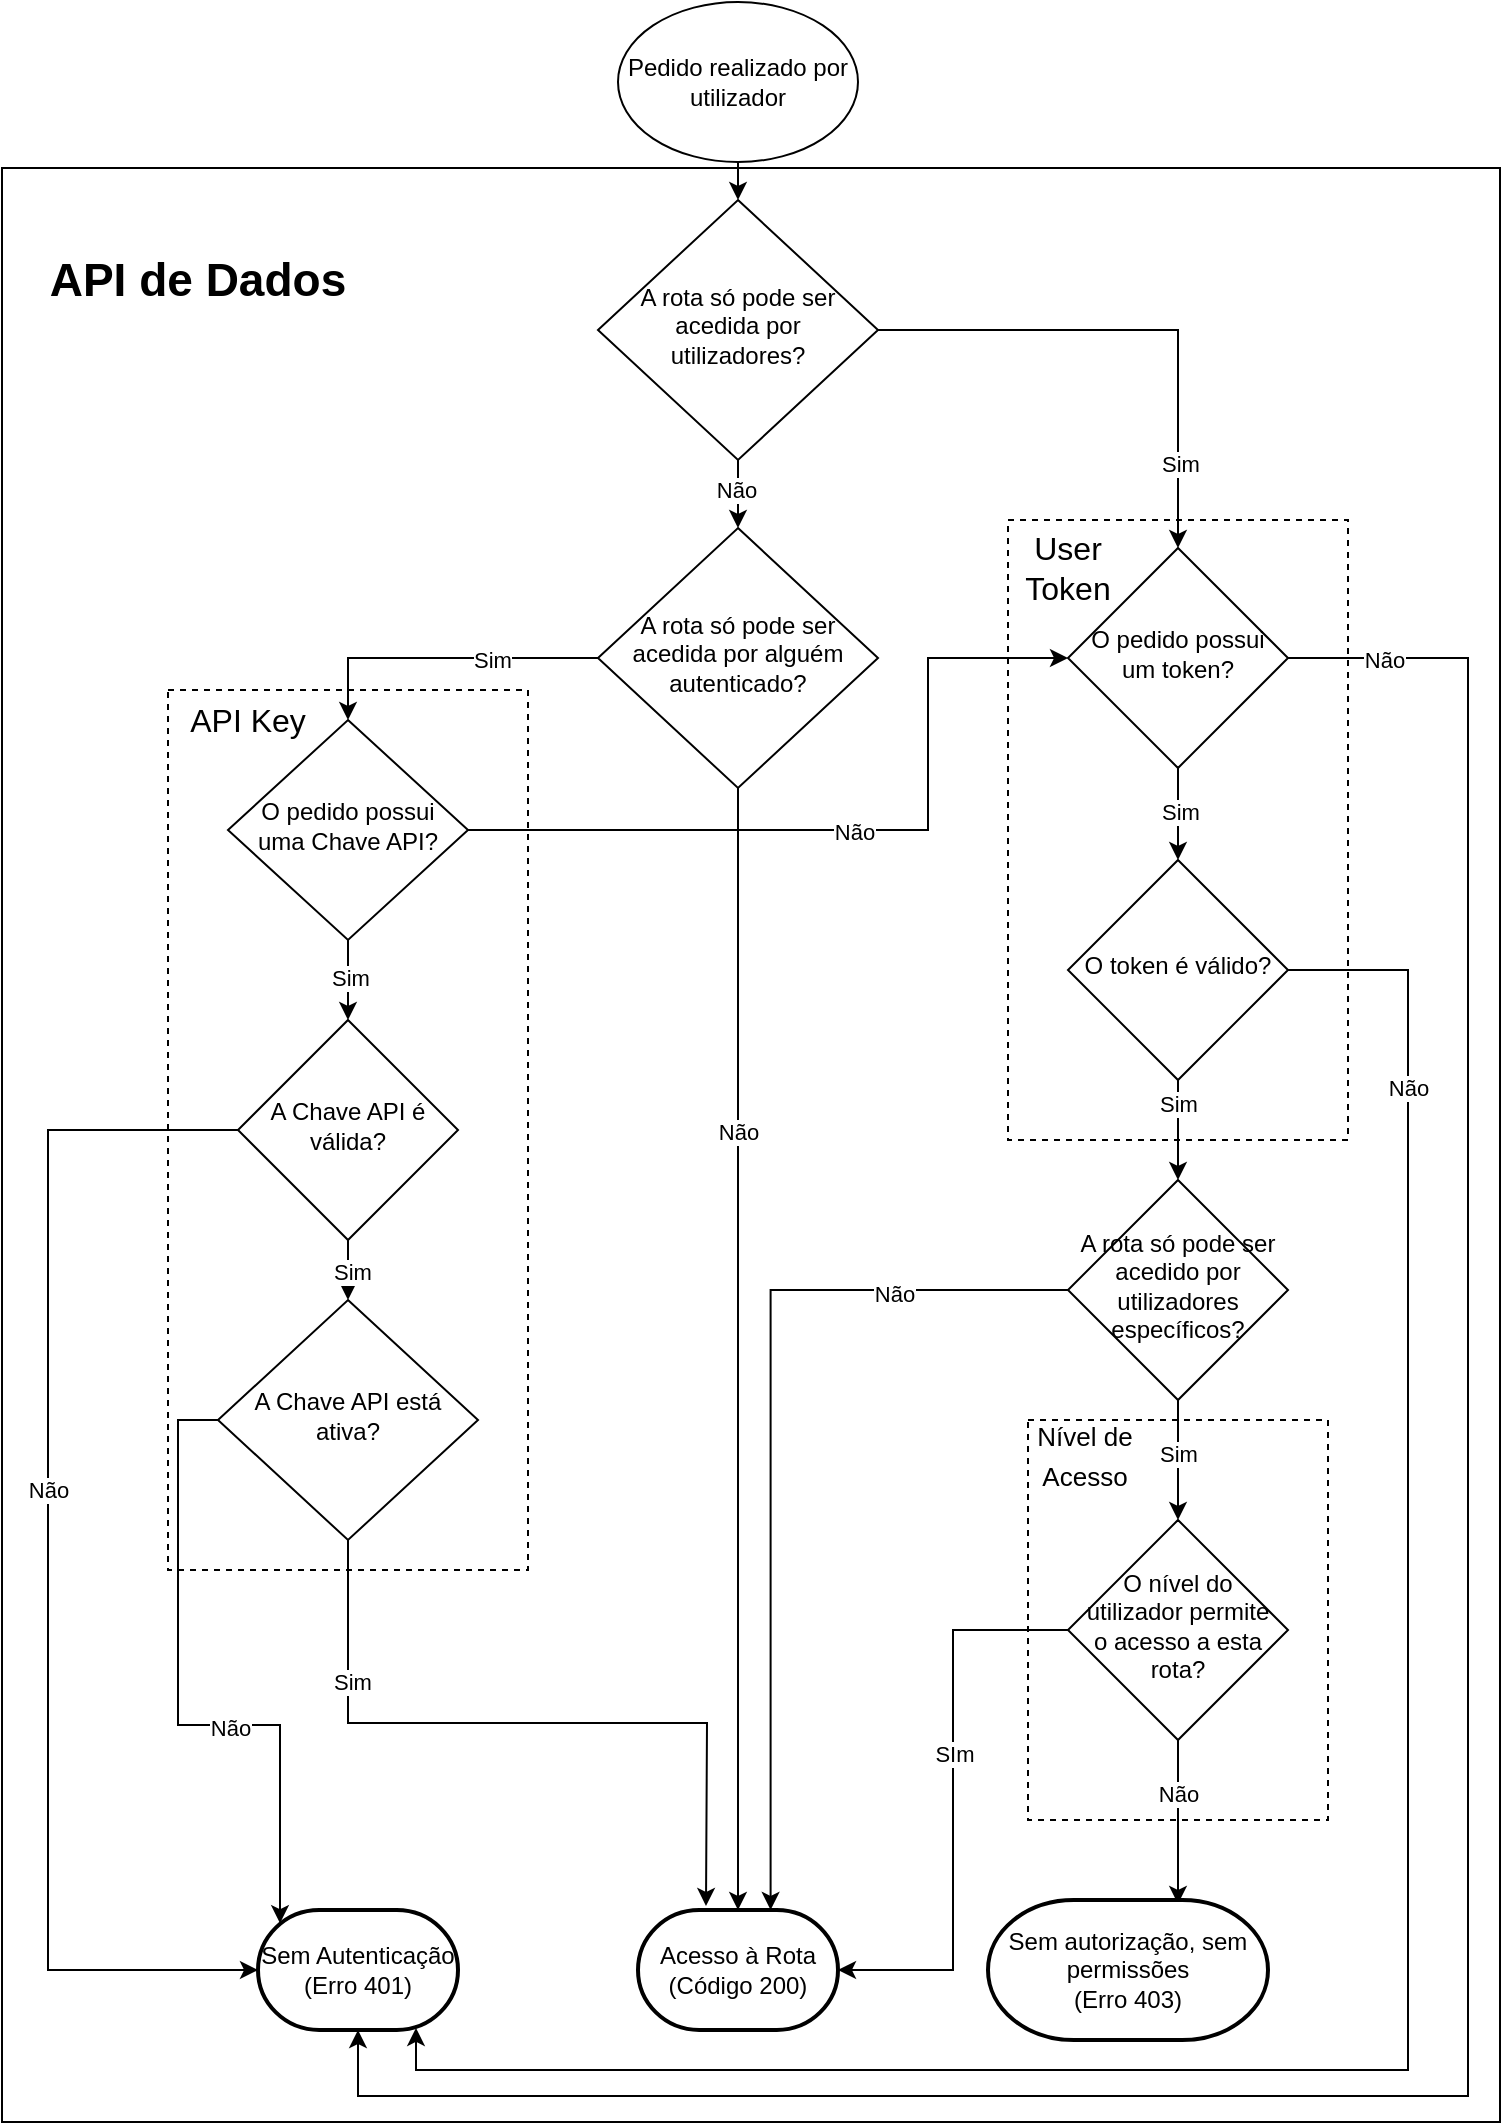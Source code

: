 <mxfile version="13.8.8" type="device"><diagram id="C5RBs43oDa-KdzZeNtuy" name="Page-1"><mxGraphModel dx="2359" dy="1070" grid="0" gridSize="10" guides="1" tooltips="1" connect="1" arrows="1" fold="1" page="0" pageScale="1" pageWidth="1169" pageHeight="827" background="#ffffff" math="0" shadow="0"><root><mxCell id="WIyWlLk6GJQsqaUBKTNV-0"/><mxCell id="WIyWlLk6GJQsqaUBKTNV-1" parent="WIyWlLk6GJQsqaUBKTNV-0"/><mxCell id="IPpPL8S9ZaXnUrJhqLSA-15" value="" style="rounded=0;whiteSpace=wrap;html=1;shadow=0;strokeWidth=1;" parent="WIyWlLk6GJQsqaUBKTNV-1" vertex="1"><mxGeometry x="67" y="114" width="749" height="977" as="geometry"/></mxCell><mxCell id="IPpPL8S9ZaXnUrJhqLSA-22" style="edgeStyle=orthogonalEdgeStyle;rounded=0;orthogonalLoop=1;jettySize=auto;html=1;exitX=0.5;exitY=1;exitDx=0;exitDy=0;entryX=0.5;entryY=0;entryDx=0;entryDy=0;" parent="WIyWlLk6GJQsqaUBKTNV-1" source="WIyWlLk6GJQsqaUBKTNV-6" target="IPpPL8S9ZaXnUrJhqLSA-21" edge="1"><mxGeometry relative="1" as="geometry"/></mxCell><mxCell id="IPpPL8S9ZaXnUrJhqLSA-23" value="Não" style="edgeLabel;html=1;align=center;verticalAlign=middle;resizable=0;points=[];" parent="IPpPL8S9ZaXnUrJhqLSA-22" vertex="1" connectable="0"><mxGeometry x="-0.118" y="-1" relative="1" as="geometry"><mxPoint as="offset"/></mxGeometry></mxCell><mxCell id="WIyWlLk6GJQsqaUBKTNV-6" value="A rota só pode ser acedida por utilizadores?" style="rhombus;whiteSpace=wrap;html=1;shadow=0;fontFamily=Helvetica;fontSize=12;align=center;strokeWidth=1;spacing=6;spacingTop=-4;" parent="WIyWlLk6GJQsqaUBKTNV-1" vertex="1"><mxGeometry x="365" y="130" width="140" height="130" as="geometry"/></mxCell><mxCell id="IPpPL8S9ZaXnUrJhqLSA-2" style="edgeStyle=orthogonalEdgeStyle;rounded=0;orthogonalLoop=1;jettySize=auto;html=1;exitX=0.5;exitY=1;exitDx=0;exitDy=0;entryX=0.5;entryY=0;entryDx=0;entryDy=0;" parent="WIyWlLk6GJQsqaUBKTNV-1" source="IPpPL8S9ZaXnUrJhqLSA-1" target="WIyWlLk6GJQsqaUBKTNV-6" edge="1"><mxGeometry relative="1" as="geometry"/></mxCell><mxCell id="IPpPL8S9ZaXnUrJhqLSA-1" value="Pedido realizado por utilizador" style="ellipse;whiteSpace=wrap;html=1;" parent="WIyWlLk6GJQsqaUBKTNV-1" vertex="1"><mxGeometry x="375" y="31" width="120" height="80" as="geometry"/></mxCell><mxCell id="IPpPL8S9ZaXnUrJhqLSA-11" value="" style="rounded=0;whiteSpace=wrap;html=1;dashed=1;" parent="WIyWlLk6GJQsqaUBKTNV-1" vertex="1"><mxGeometry x="570" y="290" width="170" height="310" as="geometry"/></mxCell><mxCell id="IPpPL8S9ZaXnUrJhqLSA-6" style="edgeStyle=orthogonalEdgeStyle;rounded=0;orthogonalLoop=1;jettySize=auto;html=1;exitX=1;exitY=0.5;exitDx=0;exitDy=0;entryX=0.5;entryY=0;entryDx=0;entryDy=0;" parent="WIyWlLk6GJQsqaUBKTNV-1" source="WIyWlLk6GJQsqaUBKTNV-6" target="IPpPL8S9ZaXnUrJhqLSA-4" edge="1"><mxGeometry relative="1" as="geometry"/></mxCell><mxCell id="IPpPL8S9ZaXnUrJhqLSA-8" value="Sim" style="edgeLabel;html=1;align=center;verticalAlign=middle;resizable=0;points=[];" parent="IPpPL8S9ZaXnUrJhqLSA-6" vertex="1" connectable="0"><mxGeometry x="0.435" y="-31" relative="1" as="geometry"><mxPoint x="32" y="31" as="offset"/></mxGeometry></mxCell><mxCell id="IPpPL8S9ZaXnUrJhqLSA-62" style="edgeStyle=orthogonalEdgeStyle;rounded=0;orthogonalLoop=1;jettySize=auto;html=1;exitX=1;exitY=0.5;exitDx=0;exitDy=0;entryX=0.5;entryY=1;entryDx=0;entryDy=0;entryPerimeter=0;" parent="WIyWlLk6GJQsqaUBKTNV-1" source="IPpPL8S9ZaXnUrJhqLSA-4" target="IPpPL8S9ZaXnUrJhqLSA-40" edge="1"><mxGeometry relative="1" as="geometry"><Array as="points"><mxPoint x="800" y="359"/><mxPoint x="800" y="1078"/><mxPoint x="245" y="1078"/></Array></mxGeometry></mxCell><mxCell id="IPpPL8S9ZaXnUrJhqLSA-63" value="Não" style="edgeLabel;html=1;align=center;verticalAlign=middle;resizable=0;points=[];" parent="IPpPL8S9ZaXnUrJhqLSA-62" vertex="1" connectable="0"><mxGeometry x="-0.931" y="-1" relative="1" as="geometry"><mxPoint as="offset"/></mxGeometry></mxCell><mxCell id="IPpPL8S9ZaXnUrJhqLSA-4" value="O pedido possui um token?" style="rhombus;whiteSpace=wrap;html=1;shadow=0;fontFamily=Helvetica;fontSize=12;align=center;strokeWidth=1;spacing=6;spacingTop=-4;" parent="WIyWlLk6GJQsqaUBKTNV-1" vertex="1"><mxGeometry x="600" y="304" width="110" height="110" as="geometry"/></mxCell><mxCell id="IPpPL8S9ZaXnUrJhqLSA-9" style="edgeStyle=orthogonalEdgeStyle;rounded=0;orthogonalLoop=1;jettySize=auto;html=1;exitX=0.5;exitY=1;exitDx=0;exitDy=0;entryX=0.5;entryY=0;entryDx=0;entryDy=0;" parent="WIyWlLk6GJQsqaUBKTNV-1" source="IPpPL8S9ZaXnUrJhqLSA-4" target="IPpPL8S9ZaXnUrJhqLSA-5" edge="1"><mxGeometry relative="1" as="geometry"/></mxCell><mxCell id="IPpPL8S9ZaXnUrJhqLSA-10" value="Sim" style="edgeLabel;html=1;align=center;verticalAlign=middle;resizable=0;points=[];" parent="IPpPL8S9ZaXnUrJhqLSA-9" vertex="1" connectable="0"><mxGeometry x="-0.05" y="1" relative="1" as="geometry"><mxPoint as="offset"/></mxGeometry></mxCell><mxCell id="IPpPL8S9ZaXnUrJhqLSA-16" style="edgeStyle=orthogonalEdgeStyle;rounded=0;orthogonalLoop=1;jettySize=auto;html=1;exitX=0.5;exitY=1;exitDx=0;exitDy=0;" parent="WIyWlLk6GJQsqaUBKTNV-1" source="IPpPL8S9ZaXnUrJhqLSA-5" target="IPpPL8S9ZaXnUrJhqLSA-13" edge="1"><mxGeometry relative="1" as="geometry"/></mxCell><mxCell id="IPpPL8S9ZaXnUrJhqLSA-17" value="Sim" style="edgeLabel;html=1;align=center;verticalAlign=middle;resizable=0;points=[];" parent="IPpPL8S9ZaXnUrJhqLSA-16" vertex="1" connectable="0"><mxGeometry x="-0.52" relative="1" as="geometry"><mxPoint as="offset"/></mxGeometry></mxCell><mxCell id="IPpPL8S9ZaXnUrJhqLSA-64" style="edgeStyle=orthogonalEdgeStyle;rounded=0;orthogonalLoop=1;jettySize=auto;html=1;exitX=1;exitY=0.5;exitDx=0;exitDy=0;entryX=0.79;entryY=0.983;entryDx=0;entryDy=0;entryPerimeter=0;" parent="WIyWlLk6GJQsqaUBKTNV-1" source="IPpPL8S9ZaXnUrJhqLSA-5" target="IPpPL8S9ZaXnUrJhqLSA-40" edge="1"><mxGeometry relative="1" as="geometry"><Array as="points"><mxPoint x="770" y="515"/><mxPoint x="770" y="1065"/><mxPoint x="274" y="1065"/></Array></mxGeometry></mxCell><mxCell id="IPpPL8S9ZaXnUrJhqLSA-65" value="Não" style="edgeLabel;html=1;align=center;verticalAlign=middle;resizable=0;points=[];" parent="IPpPL8S9ZaXnUrJhqLSA-64" vertex="1" connectable="0"><mxGeometry x="-0.789" relative="1" as="geometry"><mxPoint as="offset"/></mxGeometry></mxCell><mxCell id="IPpPL8S9ZaXnUrJhqLSA-5" value="O token é válido?" style="rhombus;whiteSpace=wrap;html=1;shadow=0;fontFamily=Helvetica;fontSize=12;align=center;strokeWidth=1;spacing=6;spacingTop=-4;" parent="WIyWlLk6GJQsqaUBKTNV-1" vertex="1"><mxGeometry x="600" y="460" width="110" height="110" as="geometry"/></mxCell><mxCell id="IPpPL8S9ZaXnUrJhqLSA-47" style="edgeStyle=orthogonalEdgeStyle;rounded=0;orthogonalLoop=1;jettySize=auto;html=1;exitX=0;exitY=0.5;exitDx=0;exitDy=0;entryX=0.663;entryY=0;entryDx=0;entryDy=0;entryPerimeter=0;" parent="WIyWlLk6GJQsqaUBKTNV-1" source="IPpPL8S9ZaXnUrJhqLSA-13" target="IPpPL8S9ZaXnUrJhqLSA-41" edge="1"><mxGeometry relative="1" as="geometry"/></mxCell><mxCell id="IPpPL8S9ZaXnUrJhqLSA-48" value="Não" style="edgeLabel;html=1;align=center;verticalAlign=middle;resizable=0;points=[];" parent="IPpPL8S9ZaXnUrJhqLSA-47" vertex="1" connectable="0"><mxGeometry x="-0.618" y="2" relative="1" as="geometry"><mxPoint as="offset"/></mxGeometry></mxCell><mxCell id="IPpPL8S9ZaXnUrJhqLSA-13" value="A rota só pode ser acedido por utilizadores específicos?" style="rhombus;whiteSpace=wrap;html=1;shadow=0;fontFamily=Helvetica;fontSize=12;align=center;strokeWidth=1;spacing=6;spacingTop=-4;" parent="WIyWlLk6GJQsqaUBKTNV-1" vertex="1"><mxGeometry x="600" y="620" width="110" height="110" as="geometry"/></mxCell><mxCell id="IPpPL8S9ZaXnUrJhqLSA-20" value="" style="rounded=0;whiteSpace=wrap;html=1;shadow=0;strokeWidth=1;dashed=1;" parent="WIyWlLk6GJQsqaUBKTNV-1" vertex="1"><mxGeometry x="580" y="740" width="150" height="200" as="geometry"/></mxCell><mxCell id="IPpPL8S9ZaXnUrJhqLSA-43" style="rounded=0;orthogonalLoop=1;jettySize=auto;html=1;exitX=0.5;exitY=1;exitDx=0;exitDy=0;" parent="WIyWlLk6GJQsqaUBKTNV-1" source="IPpPL8S9ZaXnUrJhqLSA-14" edge="1"><mxGeometry relative="1" as="geometry"><mxPoint x="655" y="982" as="targetPoint"/></mxGeometry></mxCell><mxCell id="IPpPL8S9ZaXnUrJhqLSA-44" value="Não" style="edgeLabel;html=1;align=center;verticalAlign=middle;resizable=0;points=[];" parent="IPpPL8S9ZaXnUrJhqLSA-43" vertex="1" connectable="0"><mxGeometry x="-0.351" relative="1" as="geometry"><mxPoint as="offset"/></mxGeometry></mxCell><mxCell id="IPpPL8S9ZaXnUrJhqLSA-45" style="edgeStyle=orthogonalEdgeStyle;rounded=0;orthogonalLoop=1;jettySize=auto;html=1;exitX=0;exitY=0.5;exitDx=0;exitDy=0;entryX=1;entryY=0.5;entryDx=0;entryDy=0;entryPerimeter=0;" parent="WIyWlLk6GJQsqaUBKTNV-1" source="IPpPL8S9ZaXnUrJhqLSA-14" target="IPpPL8S9ZaXnUrJhqLSA-41" edge="1"><mxGeometry relative="1" as="geometry"/></mxCell><mxCell id="IPpPL8S9ZaXnUrJhqLSA-46" value="SIm" style="edgeLabel;html=1;align=center;verticalAlign=middle;resizable=0;points=[];" parent="IPpPL8S9ZaXnUrJhqLSA-45" vertex="1" connectable="0"><mxGeometry x="-0.161" relative="1" as="geometry"><mxPoint as="offset"/></mxGeometry></mxCell><mxCell id="IPpPL8S9ZaXnUrJhqLSA-14" value="O nível do utilizador permite o acesso a esta rota?" style="rhombus;whiteSpace=wrap;html=1;shadow=0;fontFamily=Helvetica;fontSize=12;align=center;strokeWidth=1;spacing=6;spacingTop=-4;" parent="WIyWlLk6GJQsqaUBKTNV-1" vertex="1"><mxGeometry x="600" y="790" width="110" height="110" as="geometry"/></mxCell><mxCell id="IPpPL8S9ZaXnUrJhqLSA-18" style="edgeStyle=orthogonalEdgeStyle;rounded=0;orthogonalLoop=1;jettySize=auto;html=1;exitX=0.5;exitY=1;exitDx=0;exitDy=0;" parent="WIyWlLk6GJQsqaUBKTNV-1" source="IPpPL8S9ZaXnUrJhqLSA-13" target="IPpPL8S9ZaXnUrJhqLSA-14" edge="1"><mxGeometry relative="1" as="geometry"/></mxCell><mxCell id="IPpPL8S9ZaXnUrJhqLSA-19" value="Sim" style="edgeLabel;html=1;align=center;verticalAlign=middle;resizable=0;points=[];" parent="IPpPL8S9ZaXnUrJhqLSA-18" vertex="1" connectable="0"><mxGeometry x="-0.12" relative="1" as="geometry"><mxPoint as="offset"/></mxGeometry></mxCell><mxCell id="IPpPL8S9ZaXnUrJhqLSA-49" style="edgeStyle=orthogonalEdgeStyle;rounded=0;orthogonalLoop=1;jettySize=auto;html=1;exitX=0.5;exitY=1;exitDx=0;exitDy=0;entryX=0.5;entryY=0;entryDx=0;entryDy=0;entryPerimeter=0;" parent="WIyWlLk6GJQsqaUBKTNV-1" source="IPpPL8S9ZaXnUrJhqLSA-21" target="IPpPL8S9ZaXnUrJhqLSA-41" edge="1"><mxGeometry relative="1" as="geometry"/></mxCell><mxCell id="IPpPL8S9ZaXnUrJhqLSA-50" value="Não" style="edgeLabel;html=1;align=center;verticalAlign=middle;resizable=0;points=[];" parent="IPpPL8S9ZaXnUrJhqLSA-49" vertex="1" connectable="0"><mxGeometry x="-0.387" relative="1" as="geometry"><mxPoint as="offset"/></mxGeometry></mxCell><mxCell id="IPpPL8S9ZaXnUrJhqLSA-21" value="A rota só pode ser acedida por alguém autenticado?" style="rhombus;whiteSpace=wrap;html=1;shadow=0;fontFamily=Helvetica;fontSize=12;align=center;strokeWidth=1;spacing=6;spacingTop=-4;" parent="WIyWlLk6GJQsqaUBKTNV-1" vertex="1"><mxGeometry x="365" y="294" width="140" height="130" as="geometry"/></mxCell><mxCell id="IPpPL8S9ZaXnUrJhqLSA-28" style="edgeStyle=orthogonalEdgeStyle;rounded=0;orthogonalLoop=1;jettySize=auto;html=1;exitX=0.5;exitY=1;exitDx=0;exitDy=0;entryX=0.5;entryY=0;entryDx=0;entryDy=0;" parent="WIyWlLk6GJQsqaUBKTNV-1" source="IPpPL8S9ZaXnUrJhqLSA-25" target="IPpPL8S9ZaXnUrJhqLSA-26" edge="1"><mxGeometry relative="1" as="geometry"/></mxCell><mxCell id="IPpPL8S9ZaXnUrJhqLSA-30" value="Sim" style="edgeLabel;html=1;align=center;verticalAlign=middle;resizable=0;points=[];" parent="IPpPL8S9ZaXnUrJhqLSA-28" vertex="1" connectable="0"><mxGeometry x="-0.333" y="1" relative="1" as="geometry"><mxPoint as="offset"/></mxGeometry></mxCell><mxCell id="IPpPL8S9ZaXnUrJhqLSA-35" value="" style="rounded=0;whiteSpace=wrap;html=1;shadow=0;strokeWidth=1;dashed=1;" parent="WIyWlLk6GJQsqaUBKTNV-1" vertex="1"><mxGeometry x="150" y="375" width="180" height="440" as="geometry"/></mxCell><mxCell id="IPpPL8S9ZaXnUrJhqLSA-59" style="edgeStyle=orthogonalEdgeStyle;rounded=0;orthogonalLoop=1;jettySize=auto;html=1;exitX=1;exitY=0.5;exitDx=0;exitDy=0;entryX=0;entryY=0.5;entryDx=0;entryDy=0;" parent="WIyWlLk6GJQsqaUBKTNV-1" source="IPpPL8S9ZaXnUrJhqLSA-24" target="IPpPL8S9ZaXnUrJhqLSA-4" edge="1"><mxGeometry relative="1" as="geometry"><Array as="points"><mxPoint x="530" y="445"/><mxPoint x="530" y="359"/></Array></mxGeometry></mxCell><mxCell id="IPpPL8S9ZaXnUrJhqLSA-60" value="Não" style="edgeLabel;html=1;align=center;verticalAlign=middle;resizable=0;points=[];" parent="IPpPL8S9ZaXnUrJhqLSA-59" vertex="1" connectable="0"><mxGeometry y="-1" relative="1" as="geometry"><mxPoint as="offset"/></mxGeometry></mxCell><mxCell id="IPpPL8S9ZaXnUrJhqLSA-24" value="O pedido possui uma Chave API?" style="rhombus;whiteSpace=wrap;html=1;shadow=0;fontFamily=Helvetica;fontSize=12;align=center;strokeWidth=1;spacing=6;spacingTop=-4;" parent="WIyWlLk6GJQsqaUBKTNV-1" vertex="1"><mxGeometry x="180" y="390" width="120" height="110" as="geometry"/></mxCell><mxCell id="IPpPL8S9ZaXnUrJhqLSA-27" style="edgeStyle=orthogonalEdgeStyle;rounded=0;orthogonalLoop=1;jettySize=auto;html=1;exitX=0.5;exitY=1;exitDx=0;exitDy=0;entryX=0.5;entryY=0;entryDx=0;entryDy=0;" parent="WIyWlLk6GJQsqaUBKTNV-1" source="IPpPL8S9ZaXnUrJhqLSA-24" target="IPpPL8S9ZaXnUrJhqLSA-25" edge="1"><mxGeometry relative="1" as="geometry"/></mxCell><mxCell id="IPpPL8S9ZaXnUrJhqLSA-29" value="Sim" style="edgeLabel;html=1;align=center;verticalAlign=middle;resizable=0;points=[];" parent="IPpPL8S9ZaXnUrJhqLSA-27" vertex="1" connectable="0"><mxGeometry x="-0.05" y="1" relative="1" as="geometry"><mxPoint as="offset"/></mxGeometry></mxCell><mxCell id="IPpPL8S9ZaXnUrJhqLSA-51" style="edgeStyle=orthogonalEdgeStyle;rounded=0;orthogonalLoop=1;jettySize=auto;html=1;exitX=0.5;exitY=1;exitDx=0;exitDy=0;" parent="WIyWlLk6GJQsqaUBKTNV-1" source="IPpPL8S9ZaXnUrJhqLSA-26" edge="1"><mxGeometry relative="1" as="geometry"><mxPoint x="419" y="983" as="targetPoint"/></mxGeometry></mxCell><mxCell id="IPpPL8S9ZaXnUrJhqLSA-52" value="Sim" style="edgeLabel;html=1;align=center;verticalAlign=middle;resizable=0;points=[];" parent="IPpPL8S9ZaXnUrJhqLSA-51" vertex="1" connectable="0"><mxGeometry x="-0.609" y="2" relative="1" as="geometry"><mxPoint as="offset"/></mxGeometry></mxCell><mxCell id="IPpPL8S9ZaXnUrJhqLSA-53" style="edgeStyle=orthogonalEdgeStyle;rounded=0;orthogonalLoop=1;jettySize=auto;html=1;exitX=0;exitY=0.5;exitDx=0;exitDy=0;entryX=0.11;entryY=0.11;entryDx=0;entryDy=0;entryPerimeter=0;" parent="WIyWlLk6GJQsqaUBKTNV-1" source="IPpPL8S9ZaXnUrJhqLSA-26" target="IPpPL8S9ZaXnUrJhqLSA-40" edge="1"><mxGeometry relative="1" as="geometry"/></mxCell><mxCell id="IPpPL8S9ZaXnUrJhqLSA-56" value="Não" style="edgeLabel;html=1;align=center;verticalAlign=middle;resizable=0;points=[];" parent="IPpPL8S9ZaXnUrJhqLSA-53" vertex="1" connectable="0"><mxGeometry x="0.224" relative="1" as="geometry"><mxPoint x="1" y="1" as="offset"/></mxGeometry></mxCell><mxCell id="IPpPL8S9ZaXnUrJhqLSA-26" value="A Chave API está ativa?" style="rhombus;whiteSpace=wrap;html=1;shadow=0;fontFamily=Helvetica;fontSize=12;align=center;strokeWidth=1;spacing=6;spacingTop=-4;" parent="WIyWlLk6GJQsqaUBKTNV-1" vertex="1"><mxGeometry x="175" y="680" width="130" height="120" as="geometry"/></mxCell><mxCell id="IPpPL8S9ZaXnUrJhqLSA-37" style="edgeStyle=orthogonalEdgeStyle;rounded=0;orthogonalLoop=1;jettySize=auto;html=1;exitX=0.5;exitY=1;exitDx=0;exitDy=0;entryX=0.5;entryY=0;entryDx=0;entryDy=0;" parent="WIyWlLk6GJQsqaUBKTNV-1" source="IPpPL8S9ZaXnUrJhqLSA-25" target="IPpPL8S9ZaXnUrJhqLSA-26" edge="1"><mxGeometry relative="1" as="geometry"/></mxCell><mxCell id="IPpPL8S9ZaXnUrJhqLSA-38" value="Sim" style="edgeLabel;html=1;align=center;verticalAlign=middle;resizable=0;points=[];" parent="IPpPL8S9ZaXnUrJhqLSA-37" vertex="1" connectable="0"><mxGeometry x="0.067" y="2" relative="1" as="geometry"><mxPoint as="offset"/></mxGeometry></mxCell><mxCell id="IPpPL8S9ZaXnUrJhqLSA-57" style="edgeStyle=orthogonalEdgeStyle;rounded=0;orthogonalLoop=1;jettySize=auto;html=1;exitX=0;exitY=0.5;exitDx=0;exitDy=0;entryX=0;entryY=0.5;entryDx=0;entryDy=0;entryPerimeter=0;" parent="WIyWlLk6GJQsqaUBKTNV-1" source="IPpPL8S9ZaXnUrJhqLSA-25" target="IPpPL8S9ZaXnUrJhqLSA-40" edge="1"><mxGeometry relative="1" as="geometry"><Array as="points"><mxPoint x="90" y="595"/><mxPoint x="90" y="1015"/></Array></mxGeometry></mxCell><mxCell id="IPpPL8S9ZaXnUrJhqLSA-58" value="Não" style="edgeLabel;html=1;align=center;verticalAlign=middle;resizable=0;points=[];" parent="IPpPL8S9ZaXnUrJhqLSA-57" vertex="1" connectable="0"><mxGeometry x="-0.29" relative="1" as="geometry"><mxPoint y="55" as="offset"/></mxGeometry></mxCell><mxCell id="IPpPL8S9ZaXnUrJhqLSA-25" value="A Chave API é válida?" style="rhombus;whiteSpace=wrap;html=1;shadow=0;fontFamily=Helvetica;fontSize=12;align=center;strokeWidth=1;spacing=6;spacingTop=-4;" parent="WIyWlLk6GJQsqaUBKTNV-1" vertex="1"><mxGeometry x="185" y="540" width="110" height="110" as="geometry"/></mxCell><mxCell id="IPpPL8S9ZaXnUrJhqLSA-31" style="edgeStyle=orthogonalEdgeStyle;rounded=0;orthogonalLoop=1;jettySize=auto;html=1;exitX=0;exitY=0.5;exitDx=0;exitDy=0;entryX=0.5;entryY=0;entryDx=0;entryDy=0;" parent="WIyWlLk6GJQsqaUBKTNV-1" source="IPpPL8S9ZaXnUrJhqLSA-21" target="IPpPL8S9ZaXnUrJhqLSA-24" edge="1"><mxGeometry relative="1" as="geometry"/></mxCell><mxCell id="IPpPL8S9ZaXnUrJhqLSA-32" value="Sim" style="edgeLabel;html=1;align=center;verticalAlign=middle;resizable=0;points=[];" parent="IPpPL8S9ZaXnUrJhqLSA-31" vertex="1" connectable="0"><mxGeometry x="-0.321" y="1" relative="1" as="geometry"><mxPoint as="offset"/></mxGeometry></mxCell><mxCell id="IPpPL8S9ZaXnUrJhqLSA-40" value="Sem Autenticação&lt;br&gt;(Erro 401)" style="strokeWidth=2;html=1;shape=mxgraph.flowchart.terminator;whiteSpace=wrap;shadow=0;" parent="WIyWlLk6GJQsqaUBKTNV-1" vertex="1"><mxGeometry x="195" y="985" width="100" height="60" as="geometry"/></mxCell><mxCell id="IPpPL8S9ZaXnUrJhqLSA-41" value="Acesso à Rota&lt;br&gt;(Código 200)" style="strokeWidth=2;html=1;shape=mxgraph.flowchart.terminator;whiteSpace=wrap;shadow=0;" parent="WIyWlLk6GJQsqaUBKTNV-1" vertex="1"><mxGeometry x="385" y="985" width="100" height="60" as="geometry"/></mxCell><mxCell id="IPpPL8S9ZaXnUrJhqLSA-42" value="Sem autorização, sem permissões&lt;br&gt;(Erro 403)" style="strokeWidth=2;html=1;shape=mxgraph.flowchart.terminator;whiteSpace=wrap;shadow=0;" parent="WIyWlLk6GJQsqaUBKTNV-1" vertex="1"><mxGeometry x="560" y="980" width="140" height="70" as="geometry"/></mxCell><mxCell id="IPpPL8S9ZaXnUrJhqLSA-67" value="API de Dados" style="text;html=1;strokeColor=none;fillColor=none;align=center;verticalAlign=middle;whiteSpace=wrap;rounded=0;shadow=0;fontSize=23;fontStyle=1" parent="WIyWlLk6GJQsqaUBKTNV-1" vertex="1"><mxGeometry x="80" y="140" width="170" height="60" as="geometry"/></mxCell><mxCell id="IPpPL8S9ZaXnUrJhqLSA-69" value="&lt;font style=&quot;font-size: 16px;&quot;&gt;API Key&lt;/font&gt;" style="text;html=1;strokeColor=none;fillColor=none;align=center;verticalAlign=middle;whiteSpace=wrap;rounded=0;shadow=0;fontSize=16;" parent="WIyWlLk6GJQsqaUBKTNV-1" vertex="1"><mxGeometry x="160" y="380" width="60" height="20" as="geometry"/></mxCell><mxCell id="IPpPL8S9ZaXnUrJhqLSA-70" value="&lt;font style=&quot;font-size: 16px;&quot;&gt;User Token&lt;/font&gt;" style="text;html=1;strokeColor=none;fillColor=none;align=center;verticalAlign=middle;whiteSpace=wrap;rounded=0;shadow=0;fontSize=16;" parent="WIyWlLk6GJQsqaUBKTNV-1" vertex="1"><mxGeometry x="570" y="304" width="60" height="20" as="geometry"/></mxCell><mxCell id="IPpPL8S9ZaXnUrJhqLSA-71" value="&lt;font style=&quot;font-size: 13px&quot;&gt;Nível de Acesso&lt;/font&gt;" style="text;html=1;strokeColor=none;fillColor=none;align=center;verticalAlign=middle;whiteSpace=wrap;rounded=0;shadow=0;fontSize=16;" parent="WIyWlLk6GJQsqaUBKTNV-1" vertex="1"><mxGeometry x="583" y="747" width="51" height="20" as="geometry"/></mxCell></root></mxGraphModel></diagram></mxfile>